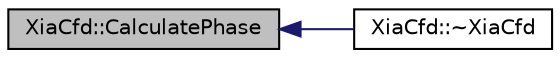 digraph "XiaCfd::CalculatePhase"
{
  edge [fontname="Helvetica",fontsize="10",labelfontname="Helvetica",labelfontsize="10"];
  node [fontname="Helvetica",fontsize="10",shape=record];
  rankdir="LR";
  Node1 [label="XiaCfd::CalculatePhase",height=0.2,width=0.4,color="black", fillcolor="grey75", style="filled", fontcolor="black"];
  Node1 -> Node2 [dir="back",color="midnightblue",fontsize="10",style="solid",fontname="Helvetica"];
  Node2 [label="XiaCfd::~XiaCfd",height=0.2,width=0.4,color="black", fillcolor="white", style="filled",URL="$db/d57/class_xia_cfd.html#addc60001fa711a0601c27f135955b254"];
}
